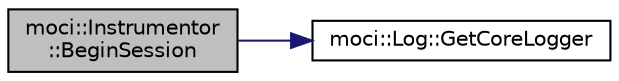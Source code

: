 digraph "moci::Instrumentor::BeginSession"
{
 // INTERACTIVE_SVG=YES
  edge [fontname="Helvetica",fontsize="10",labelfontname="Helvetica",labelfontsize="10"];
  node [fontname="Helvetica",fontsize="10",shape=record];
  rankdir="LR";
  Node1 [label="moci::Instrumentor\l::BeginSession",height=0.2,width=0.4,color="black", fillcolor="grey75", style="filled", fontcolor="black"];
  Node1 -> Node2 [color="midnightblue",fontsize="10",style="solid",fontname="Helvetica"];
  Node2 [label="moci::Log::GetCoreLogger",height=0.2,width=0.4,color="black", fillcolor="white", style="filled",URL="$classmoci_1_1Log.html#ae5d5a15423a66dc1f18d134ba9934a61"];
}
